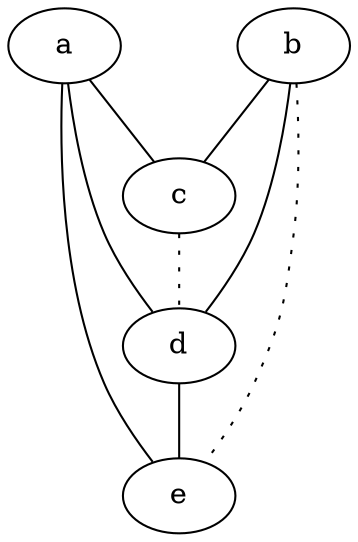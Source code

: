 graph {
a -- c;
a -- d;
a -- e;
b -- c;
b -- d;
b -- e [style=dotted];
c -- d [style=dotted];
d -- e;
}

